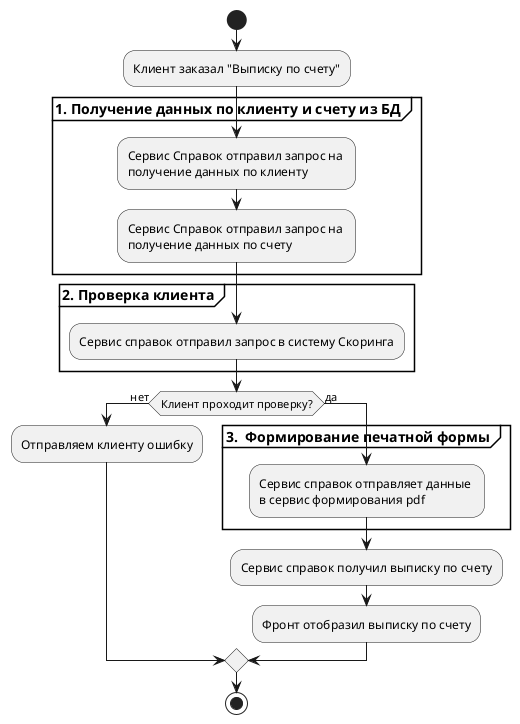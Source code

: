 @startuml
start
:Клиент заказал "Выписку по счету";
group <b>1. Получение данных по клиенту и счету из БД </b>
:Сервис Справок отправил запрос на \nполучение данных по клиенту;
:Сервис Справок отправил запрос на \nполучение данных по счету;
end group
group <b>2. Проверка клиента </b>
:Сервис справок отправил запрос в систему Скоринга;
end group
if (Клиент проходит проверку?) then (нет)
:Отправляем клиенту ошибку;
else (да)
group <b>3.  Формирование печатной формы </b>
:Сервис справок отправляет данные \nв сервис формирования pdf;
end group
:Сервис справок получил выписку по счету;
:Фронт отобразил выписку по счету;
endif
stop
@endumll